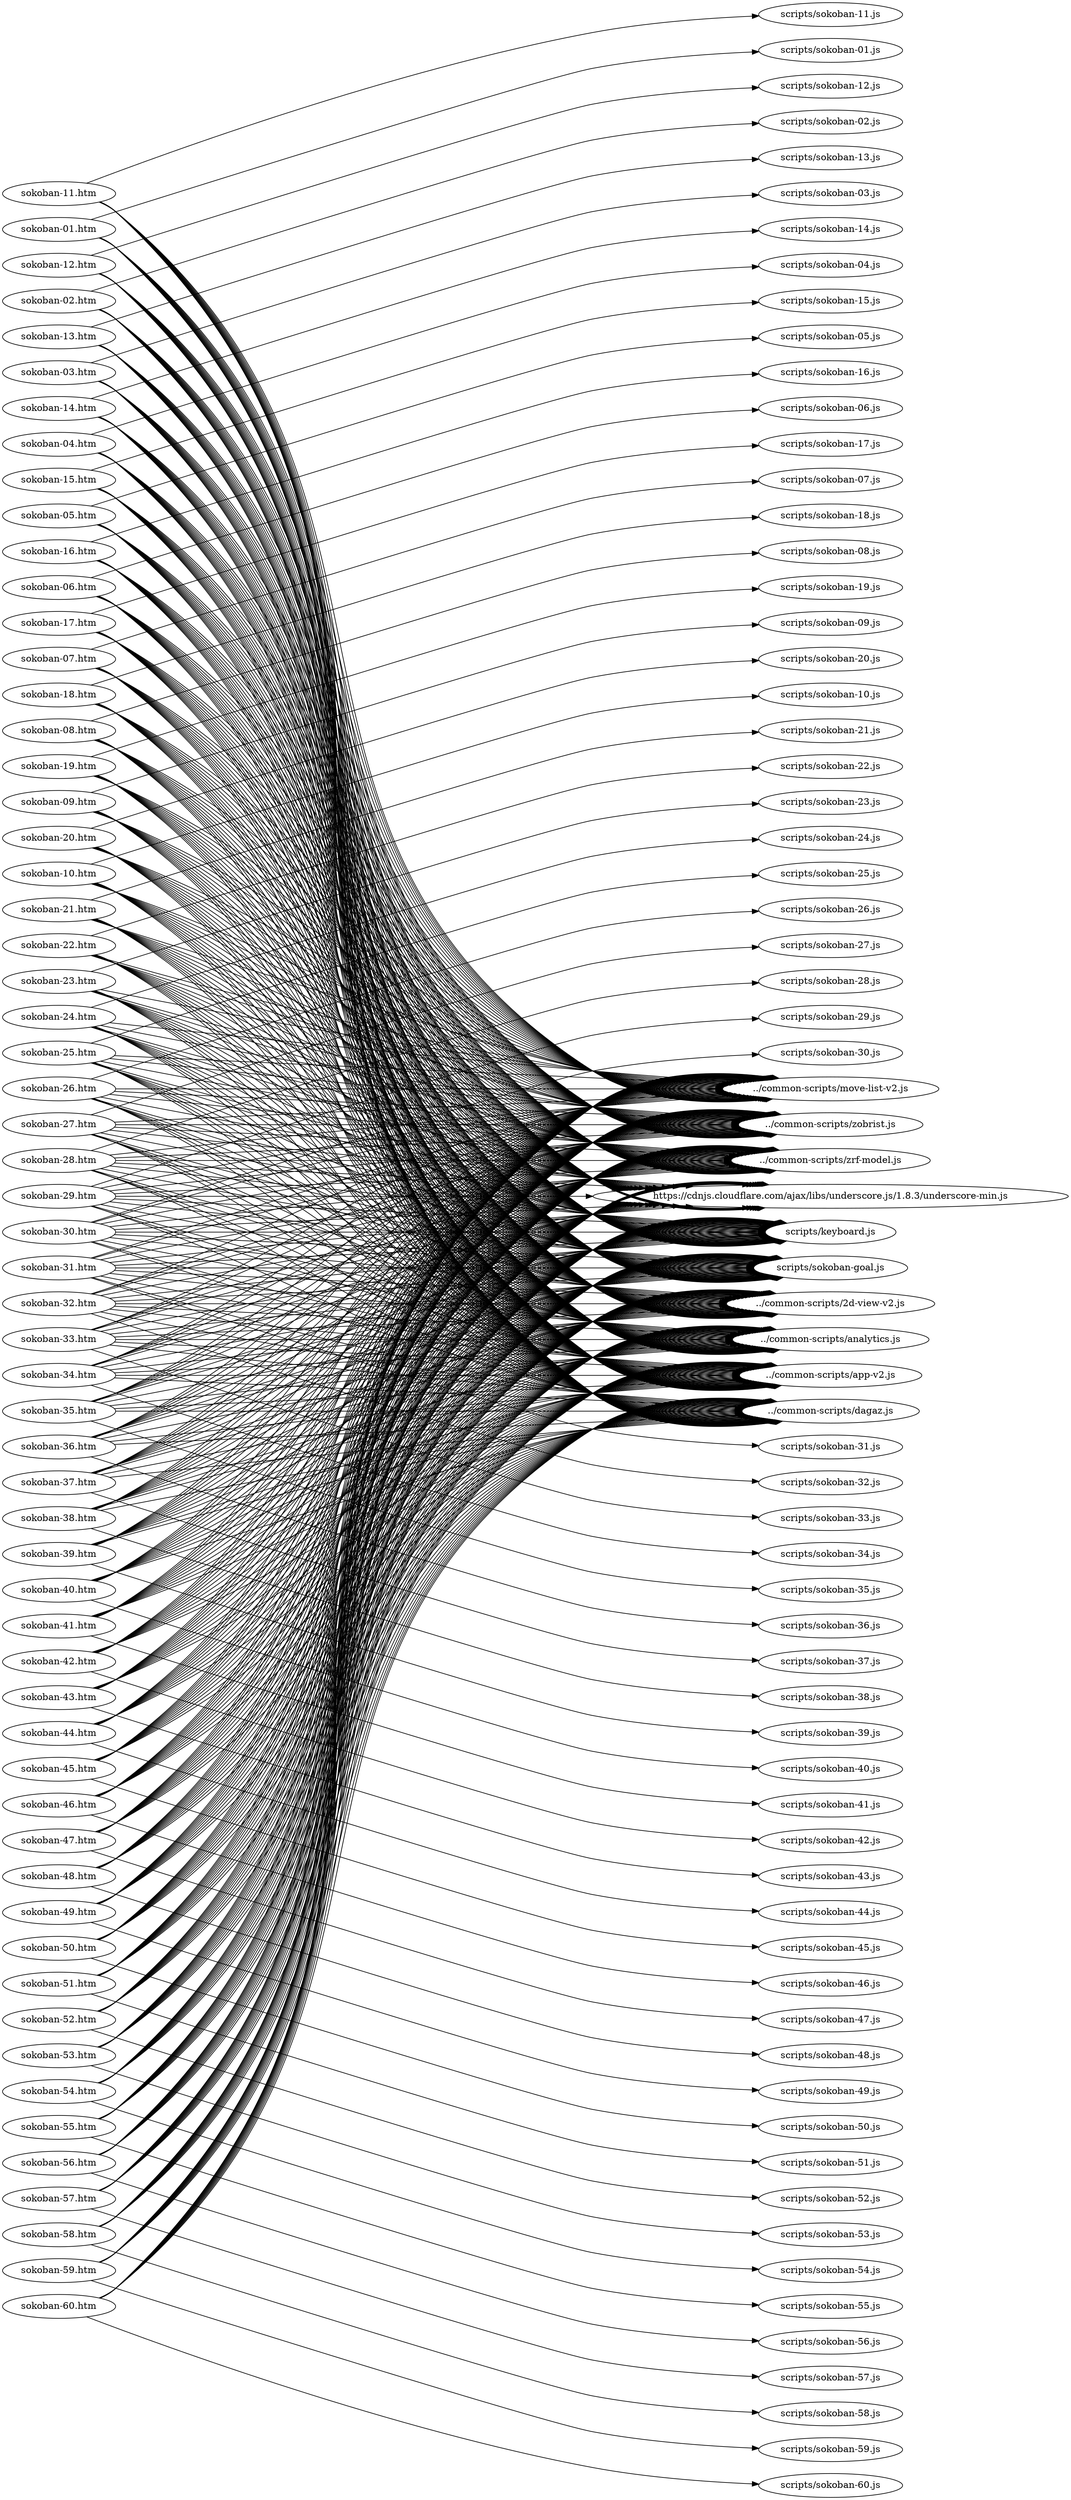 digraph "graph" {
graph[ ranksep=10, rankdir = LR ];
  "sokoban-01.htm" -> "../common-scripts/2d-view-v2.js";
  "sokoban-01.htm" -> "../common-scripts/analytics.js";
  "sokoban-01.htm" -> "../common-scripts/app-v2.js";
  "sokoban-01.htm" -> "../common-scripts/dagaz.js";
  "sokoban-01.htm" -> "../common-scripts/move-list-v2.js";
  "sokoban-01.htm" -> "../common-scripts/zobrist.js";
  "sokoban-01.htm" -> "../common-scripts/zrf-model.js";
  "sokoban-01.htm" -> "https://cdnjs.cloudflare.com/ajax/libs/underscore.js/1.8.3/underscore-min.js";
  "sokoban-01.htm" -> "scripts/keyboard.js";
  "sokoban-01.htm" -> "scripts/sokoban-01.js";
  "sokoban-01.htm" -> "scripts/sokoban-goal.js";
  "sokoban-02.htm" -> "../common-scripts/2d-view-v2.js";
  "sokoban-02.htm" -> "../common-scripts/analytics.js";
  "sokoban-02.htm" -> "../common-scripts/app-v2.js";
  "sokoban-02.htm" -> "../common-scripts/dagaz.js";
  "sokoban-02.htm" -> "../common-scripts/move-list-v2.js";
  "sokoban-02.htm" -> "../common-scripts/zobrist.js";
  "sokoban-02.htm" -> "../common-scripts/zrf-model.js";
  "sokoban-02.htm" -> "https://cdnjs.cloudflare.com/ajax/libs/underscore.js/1.8.3/underscore-min.js";
  "sokoban-02.htm" -> "scripts/keyboard.js";
  "sokoban-02.htm" -> "scripts/sokoban-02.js";
  "sokoban-02.htm" -> "scripts/sokoban-goal.js";
  "sokoban-03.htm" -> "../common-scripts/2d-view-v2.js";
  "sokoban-03.htm" -> "../common-scripts/analytics.js";
  "sokoban-03.htm" -> "../common-scripts/app-v2.js";
  "sokoban-03.htm" -> "../common-scripts/dagaz.js";
  "sokoban-03.htm" -> "../common-scripts/move-list-v2.js";
  "sokoban-03.htm" -> "../common-scripts/zobrist.js";
  "sokoban-03.htm" -> "../common-scripts/zrf-model.js";
  "sokoban-03.htm" -> "https://cdnjs.cloudflare.com/ajax/libs/underscore.js/1.8.3/underscore-min.js";
  "sokoban-03.htm" -> "scripts/keyboard.js";
  "sokoban-03.htm" -> "scripts/sokoban-03.js";
  "sokoban-03.htm" -> "scripts/sokoban-goal.js";
  "sokoban-04.htm" -> "../common-scripts/2d-view-v2.js";
  "sokoban-04.htm" -> "../common-scripts/analytics.js";
  "sokoban-04.htm" -> "../common-scripts/app-v2.js";
  "sokoban-04.htm" -> "../common-scripts/dagaz.js";
  "sokoban-04.htm" -> "../common-scripts/move-list-v2.js";
  "sokoban-04.htm" -> "../common-scripts/zobrist.js";
  "sokoban-04.htm" -> "../common-scripts/zrf-model.js";
  "sokoban-04.htm" -> "https://cdnjs.cloudflare.com/ajax/libs/underscore.js/1.8.3/underscore-min.js";
  "sokoban-04.htm" -> "scripts/keyboard.js";
  "sokoban-04.htm" -> "scripts/sokoban-04.js";
  "sokoban-04.htm" -> "scripts/sokoban-goal.js";
  "sokoban-05.htm" -> "../common-scripts/2d-view-v2.js";
  "sokoban-05.htm" -> "../common-scripts/analytics.js";
  "sokoban-05.htm" -> "../common-scripts/app-v2.js";
  "sokoban-05.htm" -> "../common-scripts/dagaz.js";
  "sokoban-05.htm" -> "../common-scripts/move-list-v2.js";
  "sokoban-05.htm" -> "../common-scripts/zobrist.js";
  "sokoban-05.htm" -> "../common-scripts/zrf-model.js";
  "sokoban-05.htm" -> "https://cdnjs.cloudflare.com/ajax/libs/underscore.js/1.8.3/underscore-min.js";
  "sokoban-05.htm" -> "scripts/keyboard.js";
  "sokoban-05.htm" -> "scripts/sokoban-05.js";
  "sokoban-05.htm" -> "scripts/sokoban-goal.js";
  "sokoban-06.htm" -> "../common-scripts/2d-view-v2.js";
  "sokoban-06.htm" -> "../common-scripts/analytics.js";
  "sokoban-06.htm" -> "../common-scripts/app-v2.js";
  "sokoban-06.htm" -> "../common-scripts/dagaz.js";
  "sokoban-06.htm" -> "../common-scripts/move-list-v2.js";
  "sokoban-06.htm" -> "../common-scripts/zobrist.js";
  "sokoban-06.htm" -> "../common-scripts/zrf-model.js";
  "sokoban-06.htm" -> "https://cdnjs.cloudflare.com/ajax/libs/underscore.js/1.8.3/underscore-min.js";
  "sokoban-06.htm" -> "scripts/keyboard.js";
  "sokoban-06.htm" -> "scripts/sokoban-06.js";
  "sokoban-06.htm" -> "scripts/sokoban-goal.js";
  "sokoban-07.htm" -> "../common-scripts/2d-view-v2.js";
  "sokoban-07.htm" -> "../common-scripts/analytics.js";
  "sokoban-07.htm" -> "../common-scripts/app-v2.js";
  "sokoban-07.htm" -> "../common-scripts/dagaz.js";
  "sokoban-07.htm" -> "../common-scripts/move-list-v2.js";
  "sokoban-07.htm" -> "../common-scripts/zobrist.js";
  "sokoban-07.htm" -> "../common-scripts/zrf-model.js";
  "sokoban-07.htm" -> "https://cdnjs.cloudflare.com/ajax/libs/underscore.js/1.8.3/underscore-min.js";
  "sokoban-07.htm" -> "scripts/keyboard.js";
  "sokoban-07.htm" -> "scripts/sokoban-07.js";
  "sokoban-07.htm" -> "scripts/sokoban-goal.js";
  "sokoban-08.htm" -> "../common-scripts/2d-view-v2.js";
  "sokoban-08.htm" -> "../common-scripts/analytics.js";
  "sokoban-08.htm" -> "../common-scripts/app-v2.js";
  "sokoban-08.htm" -> "../common-scripts/dagaz.js";
  "sokoban-08.htm" -> "../common-scripts/move-list-v2.js";
  "sokoban-08.htm" -> "../common-scripts/zobrist.js";
  "sokoban-08.htm" -> "../common-scripts/zrf-model.js";
  "sokoban-08.htm" -> "https://cdnjs.cloudflare.com/ajax/libs/underscore.js/1.8.3/underscore-min.js";
  "sokoban-08.htm" -> "scripts/keyboard.js";
  "sokoban-08.htm" -> "scripts/sokoban-08.js";
  "sokoban-08.htm" -> "scripts/sokoban-goal.js";
  "sokoban-09.htm" -> "../common-scripts/2d-view-v2.js";
  "sokoban-09.htm" -> "../common-scripts/analytics.js";
  "sokoban-09.htm" -> "../common-scripts/app-v2.js";
  "sokoban-09.htm" -> "../common-scripts/dagaz.js";
  "sokoban-09.htm" -> "../common-scripts/move-list-v2.js";
  "sokoban-09.htm" -> "../common-scripts/zobrist.js";
  "sokoban-09.htm" -> "../common-scripts/zrf-model.js";
  "sokoban-09.htm" -> "https://cdnjs.cloudflare.com/ajax/libs/underscore.js/1.8.3/underscore-min.js";
  "sokoban-09.htm" -> "scripts/keyboard.js";
  "sokoban-09.htm" -> "scripts/sokoban-09.js";
  "sokoban-09.htm" -> "scripts/sokoban-goal.js";
  "sokoban-10.htm" -> "../common-scripts/2d-view-v2.js";
  "sokoban-10.htm" -> "../common-scripts/analytics.js";
  "sokoban-10.htm" -> "../common-scripts/app-v2.js";
  "sokoban-10.htm" -> "../common-scripts/dagaz.js";
  "sokoban-10.htm" -> "../common-scripts/move-list-v2.js";
  "sokoban-10.htm" -> "../common-scripts/zobrist.js";
  "sokoban-10.htm" -> "../common-scripts/zrf-model.js";
  "sokoban-10.htm" -> "https://cdnjs.cloudflare.com/ajax/libs/underscore.js/1.8.3/underscore-min.js";
  "sokoban-10.htm" -> "scripts/keyboard.js";
  "sokoban-10.htm" -> "scripts/sokoban-10.js";
  "sokoban-10.htm" -> "scripts/sokoban-goal.js";
  "sokoban-11.htm" -> "../common-scripts/2d-view-v2.js";
  "sokoban-11.htm" -> "../common-scripts/analytics.js";
  "sokoban-11.htm" -> "../common-scripts/app-v2.js";
  "sokoban-11.htm" -> "../common-scripts/dagaz.js";
  "sokoban-11.htm" -> "../common-scripts/move-list-v2.js";
  "sokoban-11.htm" -> "../common-scripts/zobrist.js";
  "sokoban-11.htm" -> "../common-scripts/zrf-model.js";
  "sokoban-11.htm" -> "https://cdnjs.cloudflare.com/ajax/libs/underscore.js/1.8.3/underscore-min.js";
  "sokoban-11.htm" -> "scripts/keyboard.js";
  "sokoban-11.htm" -> "scripts/sokoban-11.js";
  "sokoban-11.htm" -> "scripts/sokoban-goal.js";
  "sokoban-12.htm" -> "../common-scripts/2d-view-v2.js";
  "sokoban-12.htm" -> "../common-scripts/analytics.js";
  "sokoban-12.htm" -> "../common-scripts/app-v2.js";
  "sokoban-12.htm" -> "../common-scripts/dagaz.js";
  "sokoban-12.htm" -> "../common-scripts/move-list-v2.js";
  "sokoban-12.htm" -> "../common-scripts/zobrist.js";
  "sokoban-12.htm" -> "../common-scripts/zrf-model.js";
  "sokoban-12.htm" -> "https://cdnjs.cloudflare.com/ajax/libs/underscore.js/1.8.3/underscore-min.js";
  "sokoban-12.htm" -> "scripts/keyboard.js";
  "sokoban-12.htm" -> "scripts/sokoban-12.js";
  "sokoban-12.htm" -> "scripts/sokoban-goal.js";
  "sokoban-13.htm" -> "../common-scripts/2d-view-v2.js";
  "sokoban-13.htm" -> "../common-scripts/analytics.js";
  "sokoban-13.htm" -> "../common-scripts/app-v2.js";
  "sokoban-13.htm" -> "../common-scripts/dagaz.js";
  "sokoban-13.htm" -> "../common-scripts/move-list-v2.js";
  "sokoban-13.htm" -> "../common-scripts/zobrist.js";
  "sokoban-13.htm" -> "../common-scripts/zrf-model.js";
  "sokoban-13.htm" -> "https://cdnjs.cloudflare.com/ajax/libs/underscore.js/1.8.3/underscore-min.js";
  "sokoban-13.htm" -> "scripts/keyboard.js";
  "sokoban-13.htm" -> "scripts/sokoban-13.js";
  "sokoban-13.htm" -> "scripts/sokoban-goal.js";
  "sokoban-14.htm" -> "../common-scripts/2d-view-v2.js";
  "sokoban-14.htm" -> "../common-scripts/analytics.js";
  "sokoban-14.htm" -> "../common-scripts/app-v2.js";
  "sokoban-14.htm" -> "../common-scripts/dagaz.js";
  "sokoban-14.htm" -> "../common-scripts/move-list-v2.js";
  "sokoban-14.htm" -> "../common-scripts/zobrist.js";
  "sokoban-14.htm" -> "../common-scripts/zrf-model.js";
  "sokoban-14.htm" -> "https://cdnjs.cloudflare.com/ajax/libs/underscore.js/1.8.3/underscore-min.js";
  "sokoban-14.htm" -> "scripts/keyboard.js";
  "sokoban-14.htm" -> "scripts/sokoban-14.js";
  "sokoban-14.htm" -> "scripts/sokoban-goal.js";
  "sokoban-15.htm" -> "../common-scripts/2d-view-v2.js";
  "sokoban-15.htm" -> "../common-scripts/analytics.js";
  "sokoban-15.htm" -> "../common-scripts/app-v2.js";
  "sokoban-15.htm" -> "../common-scripts/dagaz.js";
  "sokoban-15.htm" -> "../common-scripts/move-list-v2.js";
  "sokoban-15.htm" -> "../common-scripts/zobrist.js";
  "sokoban-15.htm" -> "../common-scripts/zrf-model.js";
  "sokoban-15.htm" -> "https://cdnjs.cloudflare.com/ajax/libs/underscore.js/1.8.3/underscore-min.js";
  "sokoban-15.htm" -> "scripts/keyboard.js";
  "sokoban-15.htm" -> "scripts/sokoban-15.js";
  "sokoban-15.htm" -> "scripts/sokoban-goal.js";
  "sokoban-16.htm" -> "../common-scripts/2d-view-v2.js";
  "sokoban-16.htm" -> "../common-scripts/analytics.js";
  "sokoban-16.htm" -> "../common-scripts/app-v2.js";
  "sokoban-16.htm" -> "../common-scripts/dagaz.js";
  "sokoban-16.htm" -> "../common-scripts/move-list-v2.js";
  "sokoban-16.htm" -> "../common-scripts/zobrist.js";
  "sokoban-16.htm" -> "../common-scripts/zrf-model.js";
  "sokoban-16.htm" -> "https://cdnjs.cloudflare.com/ajax/libs/underscore.js/1.8.3/underscore-min.js";
  "sokoban-16.htm" -> "scripts/keyboard.js";
  "sokoban-16.htm" -> "scripts/sokoban-16.js";
  "sokoban-16.htm" -> "scripts/sokoban-goal.js";
  "sokoban-17.htm" -> "../common-scripts/2d-view-v2.js";
  "sokoban-17.htm" -> "../common-scripts/analytics.js";
  "sokoban-17.htm" -> "../common-scripts/app-v2.js";
  "sokoban-17.htm" -> "../common-scripts/dagaz.js";
  "sokoban-17.htm" -> "../common-scripts/move-list-v2.js";
  "sokoban-17.htm" -> "../common-scripts/zobrist.js";
  "sokoban-17.htm" -> "../common-scripts/zrf-model.js";
  "sokoban-17.htm" -> "https://cdnjs.cloudflare.com/ajax/libs/underscore.js/1.8.3/underscore-min.js";
  "sokoban-17.htm" -> "scripts/keyboard.js";
  "sokoban-17.htm" -> "scripts/sokoban-17.js";
  "sokoban-17.htm" -> "scripts/sokoban-goal.js";
  "sokoban-18.htm" -> "../common-scripts/2d-view-v2.js";
  "sokoban-18.htm" -> "../common-scripts/analytics.js";
  "sokoban-18.htm" -> "../common-scripts/app-v2.js";
  "sokoban-18.htm" -> "../common-scripts/dagaz.js";
  "sokoban-18.htm" -> "../common-scripts/move-list-v2.js";
  "sokoban-18.htm" -> "../common-scripts/zobrist.js";
  "sokoban-18.htm" -> "../common-scripts/zrf-model.js";
  "sokoban-18.htm" -> "https://cdnjs.cloudflare.com/ajax/libs/underscore.js/1.8.3/underscore-min.js";
  "sokoban-18.htm" -> "scripts/keyboard.js";
  "sokoban-18.htm" -> "scripts/sokoban-18.js";
  "sokoban-18.htm" -> "scripts/sokoban-goal.js";
  "sokoban-19.htm" -> "../common-scripts/2d-view-v2.js";
  "sokoban-19.htm" -> "../common-scripts/analytics.js";
  "sokoban-19.htm" -> "../common-scripts/app-v2.js";
  "sokoban-19.htm" -> "../common-scripts/dagaz.js";
  "sokoban-19.htm" -> "../common-scripts/move-list-v2.js";
  "sokoban-19.htm" -> "../common-scripts/zobrist.js";
  "sokoban-19.htm" -> "../common-scripts/zrf-model.js";
  "sokoban-19.htm" -> "https://cdnjs.cloudflare.com/ajax/libs/underscore.js/1.8.3/underscore-min.js";
  "sokoban-19.htm" -> "scripts/keyboard.js";
  "sokoban-19.htm" -> "scripts/sokoban-19.js";
  "sokoban-19.htm" -> "scripts/sokoban-goal.js";
  "sokoban-20.htm" -> "../common-scripts/2d-view-v2.js";
  "sokoban-20.htm" -> "../common-scripts/analytics.js";
  "sokoban-20.htm" -> "../common-scripts/app-v2.js";
  "sokoban-20.htm" -> "../common-scripts/dagaz.js";
  "sokoban-20.htm" -> "../common-scripts/move-list-v2.js";
  "sokoban-20.htm" -> "../common-scripts/zobrist.js";
  "sokoban-20.htm" -> "../common-scripts/zrf-model.js";
  "sokoban-20.htm" -> "https://cdnjs.cloudflare.com/ajax/libs/underscore.js/1.8.3/underscore-min.js";
  "sokoban-20.htm" -> "scripts/keyboard.js";
  "sokoban-20.htm" -> "scripts/sokoban-20.js";
  "sokoban-20.htm" -> "scripts/sokoban-goal.js";
  "sokoban-21.htm" -> "../common-scripts/2d-view-v2.js";
  "sokoban-21.htm" -> "../common-scripts/analytics.js";
  "sokoban-21.htm" -> "../common-scripts/app-v2.js";
  "sokoban-21.htm" -> "../common-scripts/dagaz.js";
  "sokoban-21.htm" -> "../common-scripts/move-list-v2.js";
  "sokoban-21.htm" -> "../common-scripts/zobrist.js";
  "sokoban-21.htm" -> "../common-scripts/zrf-model.js";
  "sokoban-21.htm" -> "https://cdnjs.cloudflare.com/ajax/libs/underscore.js/1.8.3/underscore-min.js";
  "sokoban-21.htm" -> "scripts/keyboard.js";
  "sokoban-21.htm" -> "scripts/sokoban-21.js";
  "sokoban-21.htm" -> "scripts/sokoban-goal.js";
  "sokoban-22.htm" -> "../common-scripts/2d-view-v2.js";
  "sokoban-22.htm" -> "../common-scripts/analytics.js";
  "sokoban-22.htm" -> "../common-scripts/app-v2.js";
  "sokoban-22.htm" -> "../common-scripts/dagaz.js";
  "sokoban-22.htm" -> "../common-scripts/move-list-v2.js";
  "sokoban-22.htm" -> "../common-scripts/zobrist.js";
  "sokoban-22.htm" -> "../common-scripts/zrf-model.js";
  "sokoban-22.htm" -> "https://cdnjs.cloudflare.com/ajax/libs/underscore.js/1.8.3/underscore-min.js";
  "sokoban-22.htm" -> "scripts/keyboard.js";
  "sokoban-22.htm" -> "scripts/sokoban-22.js";
  "sokoban-22.htm" -> "scripts/sokoban-goal.js";
  "sokoban-23.htm" -> "../common-scripts/2d-view-v2.js";
  "sokoban-23.htm" -> "../common-scripts/analytics.js";
  "sokoban-23.htm" -> "../common-scripts/app-v2.js";
  "sokoban-23.htm" -> "../common-scripts/dagaz.js";
  "sokoban-23.htm" -> "../common-scripts/move-list-v2.js";
  "sokoban-23.htm" -> "../common-scripts/zobrist.js";
  "sokoban-23.htm" -> "../common-scripts/zrf-model.js";
  "sokoban-23.htm" -> "https://cdnjs.cloudflare.com/ajax/libs/underscore.js/1.8.3/underscore-min.js";
  "sokoban-23.htm" -> "scripts/keyboard.js";
  "sokoban-23.htm" -> "scripts/sokoban-23.js";
  "sokoban-23.htm" -> "scripts/sokoban-goal.js";
  "sokoban-24.htm" -> "../common-scripts/2d-view-v2.js";
  "sokoban-24.htm" -> "../common-scripts/analytics.js";
  "sokoban-24.htm" -> "../common-scripts/app-v2.js";
  "sokoban-24.htm" -> "../common-scripts/dagaz.js";
  "sokoban-24.htm" -> "../common-scripts/move-list-v2.js";
  "sokoban-24.htm" -> "../common-scripts/zobrist.js";
  "sokoban-24.htm" -> "../common-scripts/zrf-model.js";
  "sokoban-24.htm" -> "https://cdnjs.cloudflare.com/ajax/libs/underscore.js/1.8.3/underscore-min.js";
  "sokoban-24.htm" -> "scripts/keyboard.js";
  "sokoban-24.htm" -> "scripts/sokoban-24.js";
  "sokoban-24.htm" -> "scripts/sokoban-goal.js";
  "sokoban-25.htm" -> "../common-scripts/2d-view-v2.js";
  "sokoban-25.htm" -> "../common-scripts/analytics.js";
  "sokoban-25.htm" -> "../common-scripts/app-v2.js";
  "sokoban-25.htm" -> "../common-scripts/dagaz.js";
  "sokoban-25.htm" -> "../common-scripts/move-list-v2.js";
  "sokoban-25.htm" -> "../common-scripts/zobrist.js";
  "sokoban-25.htm" -> "../common-scripts/zrf-model.js";
  "sokoban-25.htm" -> "https://cdnjs.cloudflare.com/ajax/libs/underscore.js/1.8.3/underscore-min.js";
  "sokoban-25.htm" -> "scripts/keyboard.js";
  "sokoban-25.htm" -> "scripts/sokoban-25.js";
  "sokoban-25.htm" -> "scripts/sokoban-goal.js";
  "sokoban-26.htm" -> "../common-scripts/2d-view-v2.js";
  "sokoban-26.htm" -> "../common-scripts/analytics.js";
  "sokoban-26.htm" -> "../common-scripts/app-v2.js";
  "sokoban-26.htm" -> "../common-scripts/dagaz.js";
  "sokoban-26.htm" -> "../common-scripts/move-list-v2.js";
  "sokoban-26.htm" -> "../common-scripts/zobrist.js";
  "sokoban-26.htm" -> "../common-scripts/zrf-model.js";
  "sokoban-26.htm" -> "https://cdnjs.cloudflare.com/ajax/libs/underscore.js/1.8.3/underscore-min.js";
  "sokoban-26.htm" -> "scripts/keyboard.js";
  "sokoban-26.htm" -> "scripts/sokoban-26.js";
  "sokoban-26.htm" -> "scripts/sokoban-goal.js";
  "sokoban-27.htm" -> "../common-scripts/2d-view-v2.js";
  "sokoban-27.htm" -> "../common-scripts/analytics.js";
  "sokoban-27.htm" -> "../common-scripts/app-v2.js";
  "sokoban-27.htm" -> "../common-scripts/dagaz.js";
  "sokoban-27.htm" -> "../common-scripts/move-list-v2.js";
  "sokoban-27.htm" -> "../common-scripts/zobrist.js";
  "sokoban-27.htm" -> "../common-scripts/zrf-model.js";
  "sokoban-27.htm" -> "https://cdnjs.cloudflare.com/ajax/libs/underscore.js/1.8.3/underscore-min.js";
  "sokoban-27.htm" -> "scripts/keyboard.js";
  "sokoban-27.htm" -> "scripts/sokoban-27.js";
  "sokoban-27.htm" -> "scripts/sokoban-goal.js";
  "sokoban-28.htm" -> "../common-scripts/2d-view-v2.js";
  "sokoban-28.htm" -> "../common-scripts/analytics.js";
  "sokoban-28.htm" -> "../common-scripts/app-v2.js";
  "sokoban-28.htm" -> "../common-scripts/dagaz.js";
  "sokoban-28.htm" -> "../common-scripts/move-list-v2.js";
  "sokoban-28.htm" -> "../common-scripts/zobrist.js";
  "sokoban-28.htm" -> "../common-scripts/zrf-model.js";
  "sokoban-28.htm" -> "https://cdnjs.cloudflare.com/ajax/libs/underscore.js/1.8.3/underscore-min.js";
  "sokoban-28.htm" -> "scripts/keyboard.js";
  "sokoban-28.htm" -> "scripts/sokoban-28.js";
  "sokoban-28.htm" -> "scripts/sokoban-goal.js";
  "sokoban-29.htm" -> "../common-scripts/2d-view-v2.js";
  "sokoban-29.htm" -> "../common-scripts/analytics.js";
  "sokoban-29.htm" -> "../common-scripts/app-v2.js";
  "sokoban-29.htm" -> "../common-scripts/dagaz.js";
  "sokoban-29.htm" -> "../common-scripts/move-list-v2.js";
  "sokoban-29.htm" -> "../common-scripts/zobrist.js";
  "sokoban-29.htm" -> "../common-scripts/zrf-model.js";
  "sokoban-29.htm" -> "https://cdnjs.cloudflare.com/ajax/libs/underscore.js/1.8.3/underscore-min.js";
  "sokoban-29.htm" -> "scripts/keyboard.js";
  "sokoban-29.htm" -> "scripts/sokoban-29.js";
  "sokoban-29.htm" -> "scripts/sokoban-goal.js";
  "sokoban-30.htm" -> "../common-scripts/2d-view-v2.js";
  "sokoban-30.htm" -> "../common-scripts/analytics.js";
  "sokoban-30.htm" -> "../common-scripts/app-v2.js";
  "sokoban-30.htm" -> "../common-scripts/dagaz.js";
  "sokoban-30.htm" -> "../common-scripts/move-list-v2.js";
  "sokoban-30.htm" -> "../common-scripts/zobrist.js";
  "sokoban-30.htm" -> "../common-scripts/zrf-model.js";
  "sokoban-30.htm" -> "https://cdnjs.cloudflare.com/ajax/libs/underscore.js/1.8.3/underscore-min.js";
  "sokoban-30.htm" -> "scripts/keyboard.js";
  "sokoban-30.htm" -> "scripts/sokoban-30.js";
  "sokoban-30.htm" -> "scripts/sokoban-goal.js";
  "sokoban-31.htm" -> "../common-scripts/2d-view-v2.js";
  "sokoban-31.htm" -> "../common-scripts/analytics.js";
  "sokoban-31.htm" -> "../common-scripts/app-v2.js";
  "sokoban-31.htm" -> "../common-scripts/dagaz.js";
  "sokoban-31.htm" -> "../common-scripts/move-list-v2.js";
  "sokoban-31.htm" -> "../common-scripts/zobrist.js";
  "sokoban-31.htm" -> "../common-scripts/zrf-model.js";
  "sokoban-31.htm" -> "https://cdnjs.cloudflare.com/ajax/libs/underscore.js/1.8.3/underscore-min.js";
  "sokoban-31.htm" -> "scripts/keyboard.js";
  "sokoban-31.htm" -> "scripts/sokoban-31.js";
  "sokoban-31.htm" -> "scripts/sokoban-goal.js";
  "sokoban-32.htm" -> "../common-scripts/2d-view-v2.js";
  "sokoban-32.htm" -> "../common-scripts/analytics.js";
  "sokoban-32.htm" -> "../common-scripts/app-v2.js";
  "sokoban-32.htm" -> "../common-scripts/dagaz.js";
  "sokoban-32.htm" -> "../common-scripts/move-list-v2.js";
  "sokoban-32.htm" -> "../common-scripts/zobrist.js";
  "sokoban-32.htm" -> "../common-scripts/zrf-model.js";
  "sokoban-32.htm" -> "https://cdnjs.cloudflare.com/ajax/libs/underscore.js/1.8.3/underscore-min.js";
  "sokoban-32.htm" -> "scripts/keyboard.js";
  "sokoban-32.htm" -> "scripts/sokoban-32.js";
  "sokoban-32.htm" -> "scripts/sokoban-goal.js";
  "sokoban-33.htm" -> "../common-scripts/2d-view-v2.js";
  "sokoban-33.htm" -> "../common-scripts/analytics.js";
  "sokoban-33.htm" -> "../common-scripts/app-v2.js";
  "sokoban-33.htm" -> "../common-scripts/dagaz.js";
  "sokoban-33.htm" -> "../common-scripts/move-list-v2.js";
  "sokoban-33.htm" -> "../common-scripts/zobrist.js";
  "sokoban-33.htm" -> "../common-scripts/zrf-model.js";
  "sokoban-33.htm" -> "https://cdnjs.cloudflare.com/ajax/libs/underscore.js/1.8.3/underscore-min.js";
  "sokoban-33.htm" -> "scripts/keyboard.js";
  "sokoban-33.htm" -> "scripts/sokoban-33.js";
  "sokoban-33.htm" -> "scripts/sokoban-goal.js";
  "sokoban-34.htm" -> "../common-scripts/2d-view-v2.js";
  "sokoban-34.htm" -> "../common-scripts/analytics.js";
  "sokoban-34.htm" -> "../common-scripts/app-v2.js";
  "sokoban-34.htm" -> "../common-scripts/dagaz.js";
  "sokoban-34.htm" -> "../common-scripts/move-list-v2.js";
  "sokoban-34.htm" -> "../common-scripts/zobrist.js";
  "sokoban-34.htm" -> "../common-scripts/zrf-model.js";
  "sokoban-34.htm" -> "https://cdnjs.cloudflare.com/ajax/libs/underscore.js/1.8.3/underscore-min.js";
  "sokoban-34.htm" -> "scripts/keyboard.js";
  "sokoban-34.htm" -> "scripts/sokoban-34.js";
  "sokoban-34.htm" -> "scripts/sokoban-goal.js";
  "sokoban-35.htm" -> "../common-scripts/2d-view-v2.js";
  "sokoban-35.htm" -> "../common-scripts/analytics.js";
  "sokoban-35.htm" -> "../common-scripts/app-v2.js";
  "sokoban-35.htm" -> "../common-scripts/dagaz.js";
  "sokoban-35.htm" -> "../common-scripts/move-list-v2.js";
  "sokoban-35.htm" -> "../common-scripts/zobrist.js";
  "sokoban-35.htm" -> "../common-scripts/zrf-model.js";
  "sokoban-35.htm" -> "https://cdnjs.cloudflare.com/ajax/libs/underscore.js/1.8.3/underscore-min.js";
  "sokoban-35.htm" -> "scripts/keyboard.js";
  "sokoban-35.htm" -> "scripts/sokoban-35.js";
  "sokoban-35.htm" -> "scripts/sokoban-goal.js";
  "sokoban-36.htm" -> "../common-scripts/2d-view-v2.js";
  "sokoban-36.htm" -> "../common-scripts/analytics.js";
  "sokoban-36.htm" -> "../common-scripts/app-v2.js";
  "sokoban-36.htm" -> "../common-scripts/dagaz.js";
  "sokoban-36.htm" -> "../common-scripts/move-list-v2.js";
  "sokoban-36.htm" -> "../common-scripts/zobrist.js";
  "sokoban-36.htm" -> "../common-scripts/zrf-model.js";
  "sokoban-36.htm" -> "https://cdnjs.cloudflare.com/ajax/libs/underscore.js/1.8.3/underscore-min.js";
  "sokoban-36.htm" -> "scripts/keyboard.js";
  "sokoban-36.htm" -> "scripts/sokoban-36.js";
  "sokoban-36.htm" -> "scripts/sokoban-goal.js";
  "sokoban-37.htm" -> "../common-scripts/2d-view-v2.js";
  "sokoban-37.htm" -> "../common-scripts/analytics.js";
  "sokoban-37.htm" -> "../common-scripts/app-v2.js";
  "sokoban-37.htm" -> "../common-scripts/dagaz.js";
  "sokoban-37.htm" -> "../common-scripts/move-list-v2.js";
  "sokoban-37.htm" -> "../common-scripts/zobrist.js";
  "sokoban-37.htm" -> "../common-scripts/zrf-model.js";
  "sokoban-37.htm" -> "https://cdnjs.cloudflare.com/ajax/libs/underscore.js/1.8.3/underscore-min.js";
  "sokoban-37.htm" -> "scripts/keyboard.js";
  "sokoban-37.htm" -> "scripts/sokoban-37.js";
  "sokoban-37.htm" -> "scripts/sokoban-goal.js";
  "sokoban-38.htm" -> "../common-scripts/2d-view-v2.js";
  "sokoban-38.htm" -> "../common-scripts/analytics.js";
  "sokoban-38.htm" -> "../common-scripts/app-v2.js";
  "sokoban-38.htm" -> "../common-scripts/dagaz.js";
  "sokoban-38.htm" -> "../common-scripts/move-list-v2.js";
  "sokoban-38.htm" -> "../common-scripts/zobrist.js";
  "sokoban-38.htm" -> "../common-scripts/zrf-model.js";
  "sokoban-38.htm" -> "https://cdnjs.cloudflare.com/ajax/libs/underscore.js/1.8.3/underscore-min.js";
  "sokoban-38.htm" -> "scripts/keyboard.js";
  "sokoban-38.htm" -> "scripts/sokoban-38.js";
  "sokoban-38.htm" -> "scripts/sokoban-goal.js";
  "sokoban-39.htm" -> "../common-scripts/2d-view-v2.js";
  "sokoban-39.htm" -> "../common-scripts/analytics.js";
  "sokoban-39.htm" -> "../common-scripts/app-v2.js";
  "sokoban-39.htm" -> "../common-scripts/dagaz.js";
  "sokoban-39.htm" -> "../common-scripts/move-list-v2.js";
  "sokoban-39.htm" -> "../common-scripts/zobrist.js";
  "sokoban-39.htm" -> "../common-scripts/zrf-model.js";
  "sokoban-39.htm" -> "https://cdnjs.cloudflare.com/ajax/libs/underscore.js/1.8.3/underscore-min.js";
  "sokoban-39.htm" -> "scripts/keyboard.js";
  "sokoban-39.htm" -> "scripts/sokoban-39.js";
  "sokoban-39.htm" -> "scripts/sokoban-goal.js";
  "sokoban-40.htm" -> "../common-scripts/2d-view-v2.js";
  "sokoban-40.htm" -> "../common-scripts/analytics.js";
  "sokoban-40.htm" -> "../common-scripts/app-v2.js";
  "sokoban-40.htm" -> "../common-scripts/dagaz.js";
  "sokoban-40.htm" -> "../common-scripts/move-list-v2.js";
  "sokoban-40.htm" -> "../common-scripts/zobrist.js";
  "sokoban-40.htm" -> "../common-scripts/zrf-model.js";
  "sokoban-40.htm" -> "https://cdnjs.cloudflare.com/ajax/libs/underscore.js/1.8.3/underscore-min.js";
  "sokoban-40.htm" -> "scripts/keyboard.js";
  "sokoban-40.htm" -> "scripts/sokoban-40.js";
  "sokoban-40.htm" -> "scripts/sokoban-goal.js";
  "sokoban-41.htm" -> "../common-scripts/2d-view-v2.js";
  "sokoban-41.htm" -> "../common-scripts/analytics.js";
  "sokoban-41.htm" -> "../common-scripts/app-v2.js";
  "sokoban-41.htm" -> "../common-scripts/dagaz.js";
  "sokoban-41.htm" -> "../common-scripts/move-list-v2.js";
  "sokoban-41.htm" -> "../common-scripts/zobrist.js";
  "sokoban-41.htm" -> "../common-scripts/zrf-model.js";
  "sokoban-41.htm" -> "https://cdnjs.cloudflare.com/ajax/libs/underscore.js/1.8.3/underscore-min.js";
  "sokoban-41.htm" -> "scripts/keyboard.js";
  "sokoban-41.htm" -> "scripts/sokoban-41.js";
  "sokoban-41.htm" -> "scripts/sokoban-goal.js";
  "sokoban-42.htm" -> "../common-scripts/2d-view-v2.js";
  "sokoban-42.htm" -> "../common-scripts/analytics.js";
  "sokoban-42.htm" -> "../common-scripts/app-v2.js";
  "sokoban-42.htm" -> "../common-scripts/dagaz.js";
  "sokoban-42.htm" -> "../common-scripts/move-list-v2.js";
  "sokoban-42.htm" -> "../common-scripts/zobrist.js";
  "sokoban-42.htm" -> "../common-scripts/zrf-model.js";
  "sokoban-42.htm" -> "https://cdnjs.cloudflare.com/ajax/libs/underscore.js/1.8.3/underscore-min.js";
  "sokoban-42.htm" -> "scripts/keyboard.js";
  "sokoban-42.htm" -> "scripts/sokoban-42.js";
  "sokoban-42.htm" -> "scripts/sokoban-goal.js";
  "sokoban-43.htm" -> "../common-scripts/2d-view-v2.js";
  "sokoban-43.htm" -> "../common-scripts/analytics.js";
  "sokoban-43.htm" -> "../common-scripts/app-v2.js";
  "sokoban-43.htm" -> "../common-scripts/dagaz.js";
  "sokoban-43.htm" -> "../common-scripts/move-list-v2.js";
  "sokoban-43.htm" -> "../common-scripts/zobrist.js";
  "sokoban-43.htm" -> "../common-scripts/zrf-model.js";
  "sokoban-43.htm" -> "https://cdnjs.cloudflare.com/ajax/libs/underscore.js/1.8.3/underscore-min.js";
  "sokoban-43.htm" -> "scripts/keyboard.js";
  "sokoban-43.htm" -> "scripts/sokoban-43.js";
  "sokoban-43.htm" -> "scripts/sokoban-goal.js";
  "sokoban-44.htm" -> "../common-scripts/2d-view-v2.js";
  "sokoban-44.htm" -> "../common-scripts/analytics.js";
  "sokoban-44.htm" -> "../common-scripts/app-v2.js";
  "sokoban-44.htm" -> "../common-scripts/dagaz.js";
  "sokoban-44.htm" -> "../common-scripts/move-list-v2.js";
  "sokoban-44.htm" -> "../common-scripts/zobrist.js";
  "sokoban-44.htm" -> "../common-scripts/zrf-model.js";
  "sokoban-44.htm" -> "https://cdnjs.cloudflare.com/ajax/libs/underscore.js/1.8.3/underscore-min.js";
  "sokoban-44.htm" -> "scripts/keyboard.js";
  "sokoban-44.htm" -> "scripts/sokoban-44.js";
  "sokoban-44.htm" -> "scripts/sokoban-goal.js";
  "sokoban-45.htm" -> "../common-scripts/2d-view-v2.js";
  "sokoban-45.htm" -> "../common-scripts/analytics.js";
  "sokoban-45.htm" -> "../common-scripts/app-v2.js";
  "sokoban-45.htm" -> "../common-scripts/dagaz.js";
  "sokoban-45.htm" -> "../common-scripts/move-list-v2.js";
  "sokoban-45.htm" -> "../common-scripts/zobrist.js";
  "sokoban-45.htm" -> "../common-scripts/zrf-model.js";
  "sokoban-45.htm" -> "https://cdnjs.cloudflare.com/ajax/libs/underscore.js/1.8.3/underscore-min.js";
  "sokoban-45.htm" -> "scripts/keyboard.js";
  "sokoban-45.htm" -> "scripts/sokoban-45.js";
  "sokoban-45.htm" -> "scripts/sokoban-goal.js";
  "sokoban-46.htm" -> "../common-scripts/2d-view-v2.js";
  "sokoban-46.htm" -> "../common-scripts/analytics.js";
  "sokoban-46.htm" -> "../common-scripts/app-v2.js";
  "sokoban-46.htm" -> "../common-scripts/dagaz.js";
  "sokoban-46.htm" -> "../common-scripts/move-list-v2.js";
  "sokoban-46.htm" -> "../common-scripts/zobrist.js";
  "sokoban-46.htm" -> "../common-scripts/zrf-model.js";
  "sokoban-46.htm" -> "https://cdnjs.cloudflare.com/ajax/libs/underscore.js/1.8.3/underscore-min.js";
  "sokoban-46.htm" -> "scripts/keyboard.js";
  "sokoban-46.htm" -> "scripts/sokoban-46.js";
  "sokoban-46.htm" -> "scripts/sokoban-goal.js";
  "sokoban-47.htm" -> "../common-scripts/2d-view-v2.js";
  "sokoban-47.htm" -> "../common-scripts/analytics.js";
  "sokoban-47.htm" -> "../common-scripts/app-v2.js";
  "sokoban-47.htm" -> "../common-scripts/dagaz.js";
  "sokoban-47.htm" -> "../common-scripts/move-list-v2.js";
  "sokoban-47.htm" -> "../common-scripts/zobrist.js";
  "sokoban-47.htm" -> "../common-scripts/zrf-model.js";
  "sokoban-47.htm" -> "https://cdnjs.cloudflare.com/ajax/libs/underscore.js/1.8.3/underscore-min.js";
  "sokoban-47.htm" -> "scripts/keyboard.js";
  "sokoban-47.htm" -> "scripts/sokoban-47.js";
  "sokoban-47.htm" -> "scripts/sokoban-goal.js";
  "sokoban-48.htm" -> "../common-scripts/2d-view-v2.js";
  "sokoban-48.htm" -> "../common-scripts/analytics.js";
  "sokoban-48.htm" -> "../common-scripts/app-v2.js";
  "sokoban-48.htm" -> "../common-scripts/dagaz.js";
  "sokoban-48.htm" -> "../common-scripts/move-list-v2.js";
  "sokoban-48.htm" -> "../common-scripts/zobrist.js";
  "sokoban-48.htm" -> "../common-scripts/zrf-model.js";
  "sokoban-48.htm" -> "https://cdnjs.cloudflare.com/ajax/libs/underscore.js/1.8.3/underscore-min.js";
  "sokoban-48.htm" -> "scripts/keyboard.js";
  "sokoban-48.htm" -> "scripts/sokoban-48.js";
  "sokoban-48.htm" -> "scripts/sokoban-goal.js";
  "sokoban-49.htm" -> "../common-scripts/2d-view-v2.js";
  "sokoban-49.htm" -> "../common-scripts/analytics.js";
  "sokoban-49.htm" -> "../common-scripts/app-v2.js";
  "sokoban-49.htm" -> "../common-scripts/dagaz.js";
  "sokoban-49.htm" -> "../common-scripts/move-list-v2.js";
  "sokoban-49.htm" -> "../common-scripts/zobrist.js";
  "sokoban-49.htm" -> "../common-scripts/zrf-model.js";
  "sokoban-49.htm" -> "https://cdnjs.cloudflare.com/ajax/libs/underscore.js/1.8.3/underscore-min.js";
  "sokoban-49.htm" -> "scripts/keyboard.js";
  "sokoban-49.htm" -> "scripts/sokoban-49.js";
  "sokoban-49.htm" -> "scripts/sokoban-goal.js";
  "sokoban-50.htm" -> "../common-scripts/2d-view-v2.js";
  "sokoban-50.htm" -> "../common-scripts/analytics.js";
  "sokoban-50.htm" -> "../common-scripts/app-v2.js";
  "sokoban-50.htm" -> "../common-scripts/dagaz.js";
  "sokoban-50.htm" -> "../common-scripts/move-list-v2.js";
  "sokoban-50.htm" -> "../common-scripts/zobrist.js";
  "sokoban-50.htm" -> "../common-scripts/zrf-model.js";
  "sokoban-50.htm" -> "https://cdnjs.cloudflare.com/ajax/libs/underscore.js/1.8.3/underscore-min.js";
  "sokoban-50.htm" -> "scripts/keyboard.js";
  "sokoban-50.htm" -> "scripts/sokoban-50.js";
  "sokoban-50.htm" -> "scripts/sokoban-goal.js";
  "sokoban-51.htm" -> "../common-scripts/2d-view-v2.js";
  "sokoban-51.htm" -> "../common-scripts/analytics.js";
  "sokoban-51.htm" -> "../common-scripts/app-v2.js";
  "sokoban-51.htm" -> "../common-scripts/dagaz.js";
  "sokoban-51.htm" -> "../common-scripts/move-list-v2.js";
  "sokoban-51.htm" -> "../common-scripts/zobrist.js";
  "sokoban-51.htm" -> "../common-scripts/zrf-model.js";
  "sokoban-51.htm" -> "https://cdnjs.cloudflare.com/ajax/libs/underscore.js/1.8.3/underscore-min.js";
  "sokoban-51.htm" -> "scripts/keyboard.js";
  "sokoban-51.htm" -> "scripts/sokoban-51.js";
  "sokoban-51.htm" -> "scripts/sokoban-goal.js";
  "sokoban-52.htm" -> "../common-scripts/2d-view-v2.js";
  "sokoban-52.htm" -> "../common-scripts/analytics.js";
  "sokoban-52.htm" -> "../common-scripts/app-v2.js";
  "sokoban-52.htm" -> "../common-scripts/dagaz.js";
  "sokoban-52.htm" -> "../common-scripts/move-list-v2.js";
  "sokoban-52.htm" -> "../common-scripts/zobrist.js";
  "sokoban-52.htm" -> "../common-scripts/zrf-model.js";
  "sokoban-52.htm" -> "https://cdnjs.cloudflare.com/ajax/libs/underscore.js/1.8.3/underscore-min.js";
  "sokoban-52.htm" -> "scripts/keyboard.js";
  "sokoban-52.htm" -> "scripts/sokoban-52.js";
  "sokoban-52.htm" -> "scripts/sokoban-goal.js";
  "sokoban-53.htm" -> "../common-scripts/2d-view-v2.js";
  "sokoban-53.htm" -> "../common-scripts/analytics.js";
  "sokoban-53.htm" -> "../common-scripts/app-v2.js";
  "sokoban-53.htm" -> "../common-scripts/dagaz.js";
  "sokoban-53.htm" -> "../common-scripts/move-list-v2.js";
  "sokoban-53.htm" -> "../common-scripts/zobrist.js";
  "sokoban-53.htm" -> "../common-scripts/zrf-model.js";
  "sokoban-53.htm" -> "https://cdnjs.cloudflare.com/ajax/libs/underscore.js/1.8.3/underscore-min.js";
  "sokoban-53.htm" -> "scripts/keyboard.js";
  "sokoban-53.htm" -> "scripts/sokoban-53.js";
  "sokoban-53.htm" -> "scripts/sokoban-goal.js";
  "sokoban-54.htm" -> "../common-scripts/2d-view-v2.js";
  "sokoban-54.htm" -> "../common-scripts/analytics.js";
  "sokoban-54.htm" -> "../common-scripts/app-v2.js";
  "sokoban-54.htm" -> "../common-scripts/dagaz.js";
  "sokoban-54.htm" -> "../common-scripts/move-list-v2.js";
  "sokoban-54.htm" -> "../common-scripts/zobrist.js";
  "sokoban-54.htm" -> "../common-scripts/zrf-model.js";
  "sokoban-54.htm" -> "https://cdnjs.cloudflare.com/ajax/libs/underscore.js/1.8.3/underscore-min.js";
  "sokoban-54.htm" -> "scripts/keyboard.js";
  "sokoban-54.htm" -> "scripts/sokoban-54.js";
  "sokoban-54.htm" -> "scripts/sokoban-goal.js";
  "sokoban-55.htm" -> "../common-scripts/2d-view-v2.js";
  "sokoban-55.htm" -> "../common-scripts/analytics.js";
  "sokoban-55.htm" -> "../common-scripts/app-v2.js";
  "sokoban-55.htm" -> "../common-scripts/dagaz.js";
  "sokoban-55.htm" -> "../common-scripts/move-list-v2.js";
  "sokoban-55.htm" -> "../common-scripts/zobrist.js";
  "sokoban-55.htm" -> "../common-scripts/zrf-model.js";
  "sokoban-55.htm" -> "https://cdnjs.cloudflare.com/ajax/libs/underscore.js/1.8.3/underscore-min.js";
  "sokoban-55.htm" -> "scripts/keyboard.js";
  "sokoban-55.htm" -> "scripts/sokoban-55.js";
  "sokoban-55.htm" -> "scripts/sokoban-goal.js";
  "sokoban-56.htm" -> "../common-scripts/2d-view-v2.js";
  "sokoban-56.htm" -> "../common-scripts/analytics.js";
  "sokoban-56.htm" -> "../common-scripts/app-v2.js";
  "sokoban-56.htm" -> "../common-scripts/dagaz.js";
  "sokoban-56.htm" -> "../common-scripts/move-list-v2.js";
  "sokoban-56.htm" -> "../common-scripts/zobrist.js";
  "sokoban-56.htm" -> "../common-scripts/zrf-model.js";
  "sokoban-56.htm" -> "https://cdnjs.cloudflare.com/ajax/libs/underscore.js/1.8.3/underscore-min.js";
  "sokoban-56.htm" -> "scripts/keyboard.js";
  "sokoban-56.htm" -> "scripts/sokoban-56.js";
  "sokoban-56.htm" -> "scripts/sokoban-goal.js";
  "sokoban-57.htm" -> "../common-scripts/2d-view-v2.js";
  "sokoban-57.htm" -> "../common-scripts/analytics.js";
  "sokoban-57.htm" -> "../common-scripts/app-v2.js";
  "sokoban-57.htm" -> "../common-scripts/dagaz.js";
  "sokoban-57.htm" -> "../common-scripts/move-list-v2.js";
  "sokoban-57.htm" -> "../common-scripts/zobrist.js";
  "sokoban-57.htm" -> "../common-scripts/zrf-model.js";
  "sokoban-57.htm" -> "https://cdnjs.cloudflare.com/ajax/libs/underscore.js/1.8.3/underscore-min.js";
  "sokoban-57.htm" -> "scripts/keyboard.js";
  "sokoban-57.htm" -> "scripts/sokoban-57.js";
  "sokoban-57.htm" -> "scripts/sokoban-goal.js";
  "sokoban-58.htm" -> "../common-scripts/2d-view-v2.js";
  "sokoban-58.htm" -> "../common-scripts/analytics.js";
  "sokoban-58.htm" -> "../common-scripts/app-v2.js";
  "sokoban-58.htm" -> "../common-scripts/dagaz.js";
  "sokoban-58.htm" -> "../common-scripts/move-list-v2.js";
  "sokoban-58.htm" -> "../common-scripts/zobrist.js";
  "sokoban-58.htm" -> "../common-scripts/zrf-model.js";
  "sokoban-58.htm" -> "https://cdnjs.cloudflare.com/ajax/libs/underscore.js/1.8.3/underscore-min.js";
  "sokoban-58.htm" -> "scripts/keyboard.js";
  "sokoban-58.htm" -> "scripts/sokoban-58.js";
  "sokoban-58.htm" -> "scripts/sokoban-goal.js";
  "sokoban-59.htm" -> "../common-scripts/2d-view-v2.js";
  "sokoban-59.htm" -> "../common-scripts/analytics.js";
  "sokoban-59.htm" -> "../common-scripts/app-v2.js";
  "sokoban-59.htm" -> "../common-scripts/dagaz.js";
  "sokoban-59.htm" -> "../common-scripts/move-list-v2.js";
  "sokoban-59.htm" -> "../common-scripts/zobrist.js";
  "sokoban-59.htm" -> "../common-scripts/zrf-model.js";
  "sokoban-59.htm" -> "https://cdnjs.cloudflare.com/ajax/libs/underscore.js/1.8.3/underscore-min.js";
  "sokoban-59.htm" -> "scripts/keyboard.js";
  "sokoban-59.htm" -> "scripts/sokoban-59.js";
  "sokoban-59.htm" -> "scripts/sokoban-goal.js";
  "sokoban-60.htm" -> "../common-scripts/2d-view-v2.js";
  "sokoban-60.htm" -> "../common-scripts/analytics.js";
  "sokoban-60.htm" -> "../common-scripts/app-v2.js";
  "sokoban-60.htm" -> "../common-scripts/dagaz.js";
  "sokoban-60.htm" -> "../common-scripts/move-list-v2.js";
  "sokoban-60.htm" -> "../common-scripts/zobrist.js";
  "sokoban-60.htm" -> "../common-scripts/zrf-model.js";
  "sokoban-60.htm" -> "https://cdnjs.cloudflare.com/ajax/libs/underscore.js/1.8.3/underscore-min.js";
  "sokoban-60.htm" -> "scripts/keyboard.js";
  "sokoban-60.htm" -> "scripts/sokoban-60.js";
  "sokoban-60.htm" -> "scripts/sokoban-goal.js";
}
